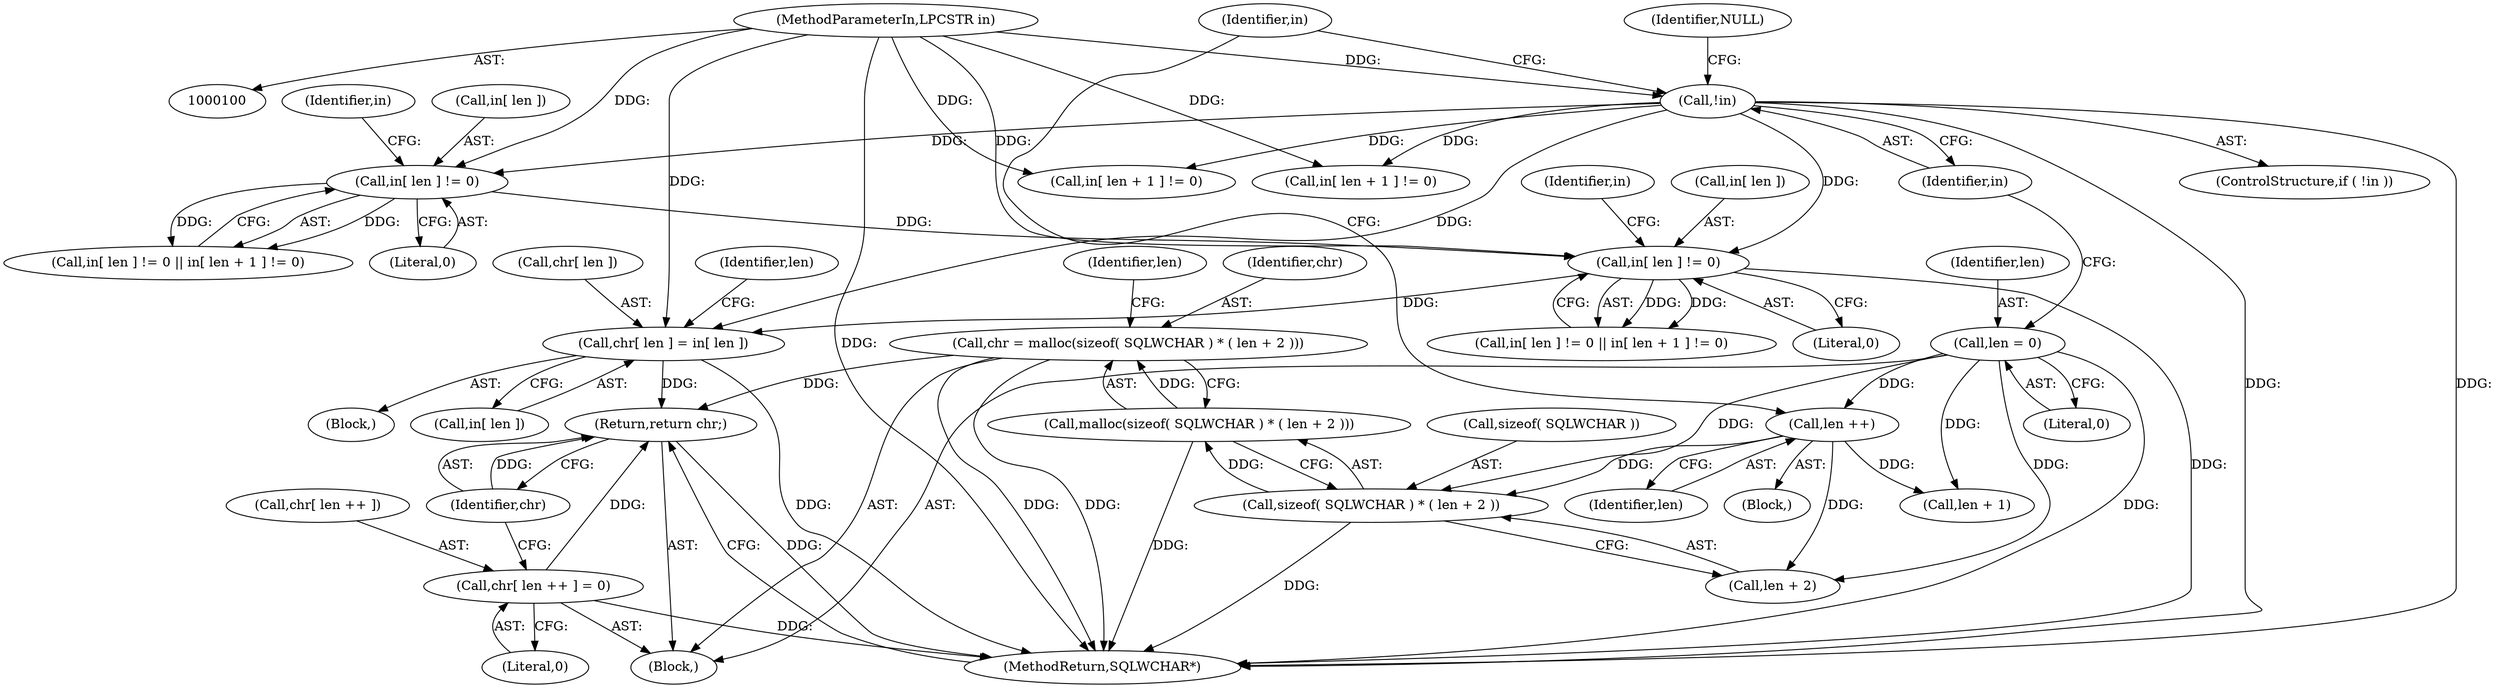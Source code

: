 digraph "0_unixODBC_45ef78e037f578b15fc58938a3a3251655e71d6f#diff-d52750c7ba4e594410438569d8e2963aL24_3@pointer" {
"1000179" [label="(Return,return chr;)"];
"1000180" [label="(Identifier,chr)"];
"1000158" [label="(Call,chr[ len ] = in[ len ])"];
"1000145" [label="(Call,in[ len ] != 0)"];
"1000116" [label="(Call,in[ len ] != 0)"];
"1000109" [label="(Call,!in)"];
"1000101" [label="(MethodParameterIn,LPCSTR in)"];
"1000131" [label="(Call,chr = malloc(sizeof( SQLWCHAR ) * ( len + 2 )))"];
"1000133" [label="(Call,malloc(sizeof( SQLWCHAR ) * ( len + 2 )))"];
"1000134" [label="(Call,sizeof( SQLWCHAR ) * ( len + 2 ))"];
"1000129" [label="(Call,len ++)"];
"1000105" [label="(Call,len = 0)"];
"1000173" [label="(Call,chr[ len ++ ] = 0)"];
"1000173" [label="(Call,chr[ len ++ ] = 0)"];
"1000116" [label="(Call,in[ len ] != 0)"];
"1000133" [label="(Call,malloc(sizeof( SQLWCHAR ) * ( len + 2 )))"];
"1000124" [label="(Call,len + 1)"];
"1000137" [label="(Call,len + 2)"];
"1000128" [label="(Block,)"];
"1000150" [label="(Call,in[ len + 1 ] != 0)"];
"1000141" [label="(Identifier,len)"];
"1000134" [label="(Call,sizeof( SQLWCHAR ) * ( len + 2 ))"];
"1000118" [label="(Identifier,in)"];
"1000123" [label="(Identifier,in)"];
"1000152" [label="(Identifier,in)"];
"1000166" [label="(Identifier,len)"];
"1000115" [label="(Call,in[ len ] != 0 || in[ len + 1 ] != 0)"];
"1000174" [label="(Call,chr[ len ++ ])"];
"1000159" [label="(Call,chr[ len ])"];
"1000120" [label="(Literal,0)"];
"1000110" [label="(Identifier,in)"];
"1000162" [label="(Call,in[ len ])"];
"1000105" [label="(Call,len = 0)"];
"1000145" [label="(Call,in[ len ] != 0)"];
"1000129" [label="(Call,len ++)"];
"1000157" [label="(Block,)"];
"1000108" [label="(ControlStructure,if ( !in ))"];
"1000178" [label="(Literal,0)"];
"1000144" [label="(Call,in[ len ] != 0 || in[ len + 1 ] != 0)"];
"1000130" [label="(Identifier,len)"];
"1000117" [label="(Call,in[ len ])"];
"1000107" [label="(Literal,0)"];
"1000135" [label="(Call,sizeof( SQLWCHAR ))"];
"1000146" [label="(Call,in[ len ])"];
"1000121" [label="(Call,in[ len + 1 ] != 0)"];
"1000106" [label="(Identifier,len)"];
"1000101" [label="(MethodParameterIn,LPCSTR in)"];
"1000158" [label="(Call,chr[ len ] = in[ len ])"];
"1000180" [label="(Identifier,chr)"];
"1000102" [label="(Block,)"];
"1000149" [label="(Literal,0)"];
"1000113" [label="(Identifier,NULL)"];
"1000109" [label="(Call,!in)"];
"1000132" [label="(Identifier,chr)"];
"1000179" [label="(Return,return chr;)"];
"1000181" [label="(MethodReturn,SQLWCHAR*)"];
"1000131" [label="(Call,chr = malloc(sizeof( SQLWCHAR ) * ( len + 2 )))"];
"1000179" -> "1000102"  [label="AST: "];
"1000179" -> "1000180"  [label="CFG: "];
"1000180" -> "1000179"  [label="AST: "];
"1000181" -> "1000179"  [label="CFG: "];
"1000179" -> "1000181"  [label="DDG: "];
"1000180" -> "1000179"  [label="DDG: "];
"1000158" -> "1000179"  [label="DDG: "];
"1000131" -> "1000179"  [label="DDG: "];
"1000173" -> "1000179"  [label="DDG: "];
"1000180" -> "1000173"  [label="CFG: "];
"1000158" -> "1000157"  [label="AST: "];
"1000158" -> "1000162"  [label="CFG: "];
"1000159" -> "1000158"  [label="AST: "];
"1000162" -> "1000158"  [label="AST: "];
"1000166" -> "1000158"  [label="CFG: "];
"1000158" -> "1000181"  [label="DDG: "];
"1000145" -> "1000158"  [label="DDG: "];
"1000109" -> "1000158"  [label="DDG: "];
"1000101" -> "1000158"  [label="DDG: "];
"1000145" -> "1000144"  [label="AST: "];
"1000145" -> "1000149"  [label="CFG: "];
"1000146" -> "1000145"  [label="AST: "];
"1000149" -> "1000145"  [label="AST: "];
"1000152" -> "1000145"  [label="CFG: "];
"1000144" -> "1000145"  [label="CFG: "];
"1000145" -> "1000181"  [label="DDG: "];
"1000145" -> "1000144"  [label="DDG: "];
"1000145" -> "1000144"  [label="DDG: "];
"1000116" -> "1000145"  [label="DDG: "];
"1000109" -> "1000145"  [label="DDG: "];
"1000101" -> "1000145"  [label="DDG: "];
"1000116" -> "1000115"  [label="AST: "];
"1000116" -> "1000120"  [label="CFG: "];
"1000117" -> "1000116"  [label="AST: "];
"1000120" -> "1000116"  [label="AST: "];
"1000123" -> "1000116"  [label="CFG: "];
"1000115" -> "1000116"  [label="CFG: "];
"1000116" -> "1000115"  [label="DDG: "];
"1000116" -> "1000115"  [label="DDG: "];
"1000109" -> "1000116"  [label="DDG: "];
"1000101" -> "1000116"  [label="DDG: "];
"1000109" -> "1000108"  [label="AST: "];
"1000109" -> "1000110"  [label="CFG: "];
"1000110" -> "1000109"  [label="AST: "];
"1000113" -> "1000109"  [label="CFG: "];
"1000118" -> "1000109"  [label="CFG: "];
"1000109" -> "1000181"  [label="DDG: "];
"1000109" -> "1000181"  [label="DDG: "];
"1000101" -> "1000109"  [label="DDG: "];
"1000109" -> "1000121"  [label="DDG: "];
"1000109" -> "1000150"  [label="DDG: "];
"1000101" -> "1000100"  [label="AST: "];
"1000101" -> "1000181"  [label="DDG: "];
"1000101" -> "1000121"  [label="DDG: "];
"1000101" -> "1000150"  [label="DDG: "];
"1000131" -> "1000102"  [label="AST: "];
"1000131" -> "1000133"  [label="CFG: "];
"1000132" -> "1000131"  [label="AST: "];
"1000133" -> "1000131"  [label="AST: "];
"1000141" -> "1000131"  [label="CFG: "];
"1000131" -> "1000181"  [label="DDG: "];
"1000131" -> "1000181"  [label="DDG: "];
"1000133" -> "1000131"  [label="DDG: "];
"1000133" -> "1000134"  [label="CFG: "];
"1000134" -> "1000133"  [label="AST: "];
"1000133" -> "1000181"  [label="DDG: "];
"1000134" -> "1000133"  [label="DDG: "];
"1000134" -> "1000137"  [label="CFG: "];
"1000135" -> "1000134"  [label="AST: "];
"1000137" -> "1000134"  [label="AST: "];
"1000134" -> "1000181"  [label="DDG: "];
"1000129" -> "1000134"  [label="DDG: "];
"1000105" -> "1000134"  [label="DDG: "];
"1000129" -> "1000128"  [label="AST: "];
"1000129" -> "1000130"  [label="CFG: "];
"1000130" -> "1000129"  [label="AST: "];
"1000118" -> "1000129"  [label="CFG: "];
"1000129" -> "1000124"  [label="DDG: "];
"1000105" -> "1000129"  [label="DDG: "];
"1000129" -> "1000137"  [label="DDG: "];
"1000105" -> "1000102"  [label="AST: "];
"1000105" -> "1000107"  [label="CFG: "];
"1000106" -> "1000105"  [label="AST: "];
"1000107" -> "1000105"  [label="AST: "];
"1000110" -> "1000105"  [label="CFG: "];
"1000105" -> "1000181"  [label="DDG: "];
"1000105" -> "1000124"  [label="DDG: "];
"1000105" -> "1000137"  [label="DDG: "];
"1000173" -> "1000102"  [label="AST: "];
"1000173" -> "1000178"  [label="CFG: "];
"1000174" -> "1000173"  [label="AST: "];
"1000178" -> "1000173"  [label="AST: "];
"1000173" -> "1000181"  [label="DDG: "];
}
